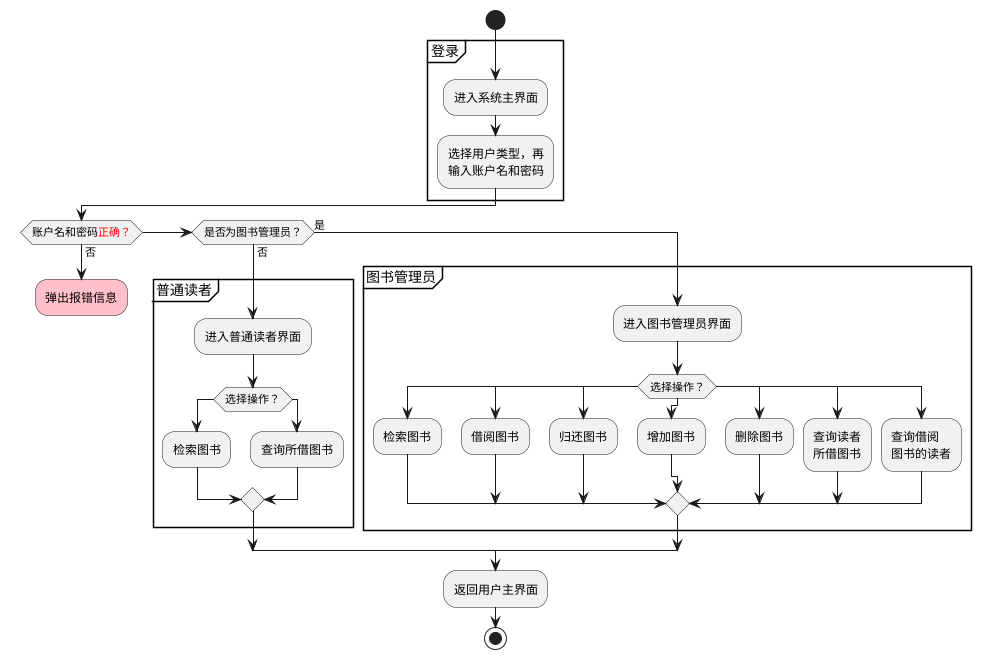 @startuml Library_Management_System_Flow_Diagram
skinparam conditionStyle InsideDiamond
skinparam actorStyle awesome
skinparam linetype ortho
skinparam ConditionEndStyle hline
start
group 登录
:进入系统主界面;
:选择用户类型，再\n输入账户名和密码;
end group

if (账户名和密码<color:red>正确？) then (否)
    #Pink:弹出报错信息;
    kill
elseif (是否为图书管理员？) then (否)
    group 普通读者
    :进入普通读者界面;
    switch (选择操作？)
    case () 
        :检索图书;
    case ()
        :查询所借图书;
    endswitch
    end group
else (是)
    group 图书管理员
    :进入图书管理员界面;
    switch (选择操作？)
    case () 
        :检索图书;
    case ()
        :借阅图书;
    case ()
        :归还图书;
    case ()
        :增加图书;
    case ()
        :删除图书;
    case ()
        :查询读者
        所借图书;
    case ()
        :查询借阅
        图书的读者;

    endswitch 
    end group
endif
:返回用户主界面;
stop
@enduml
